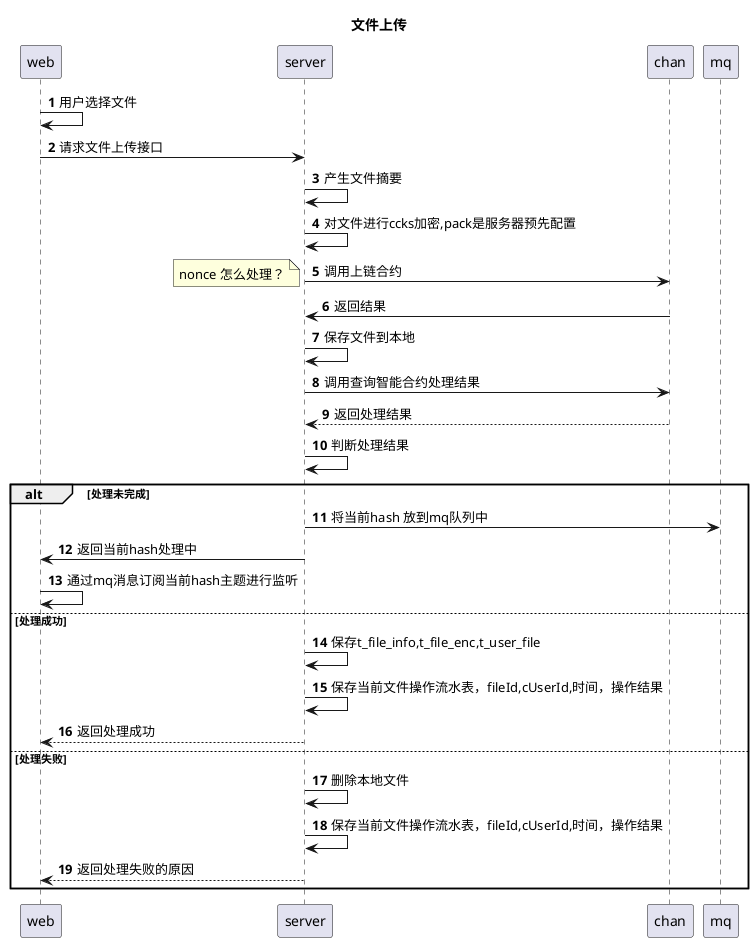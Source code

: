 @startuml
title: 文件上传
autonumber
web->web:用户选择文件
web->server:请求文件上传接口
server->server:产生文件摘要
server->server:对文件进行ccks加密,pack是服务器预先配置
server->chan:调用上链合约
note left:nonce 怎么处理？
chan->server:返回结果
server->server:保存文件到本地
server->chan:调用查询智能合约处理结果
chan-->server:返回处理结果
server->server:判断处理结果
alt 处理未完成
server->mq:将当前hash 放到mq队列中
server->web:返回当前hash处理中
web->web:通过mq消息订阅当前hash主题进行监听
else 处理成功
server->server:保存t_file_info,t_file_enc,t_user_file
server->server:保存当前文件操作流水表，fileId,cUserId,时间，操作结果
server-->web:返回处理成功
else 处理失败
server->server:删除本地文件
server->server:保存当前文件操作流水表，fileId,cUserId,时间，操作结果
server-->web:返回处理失败的原因
end
@enduml